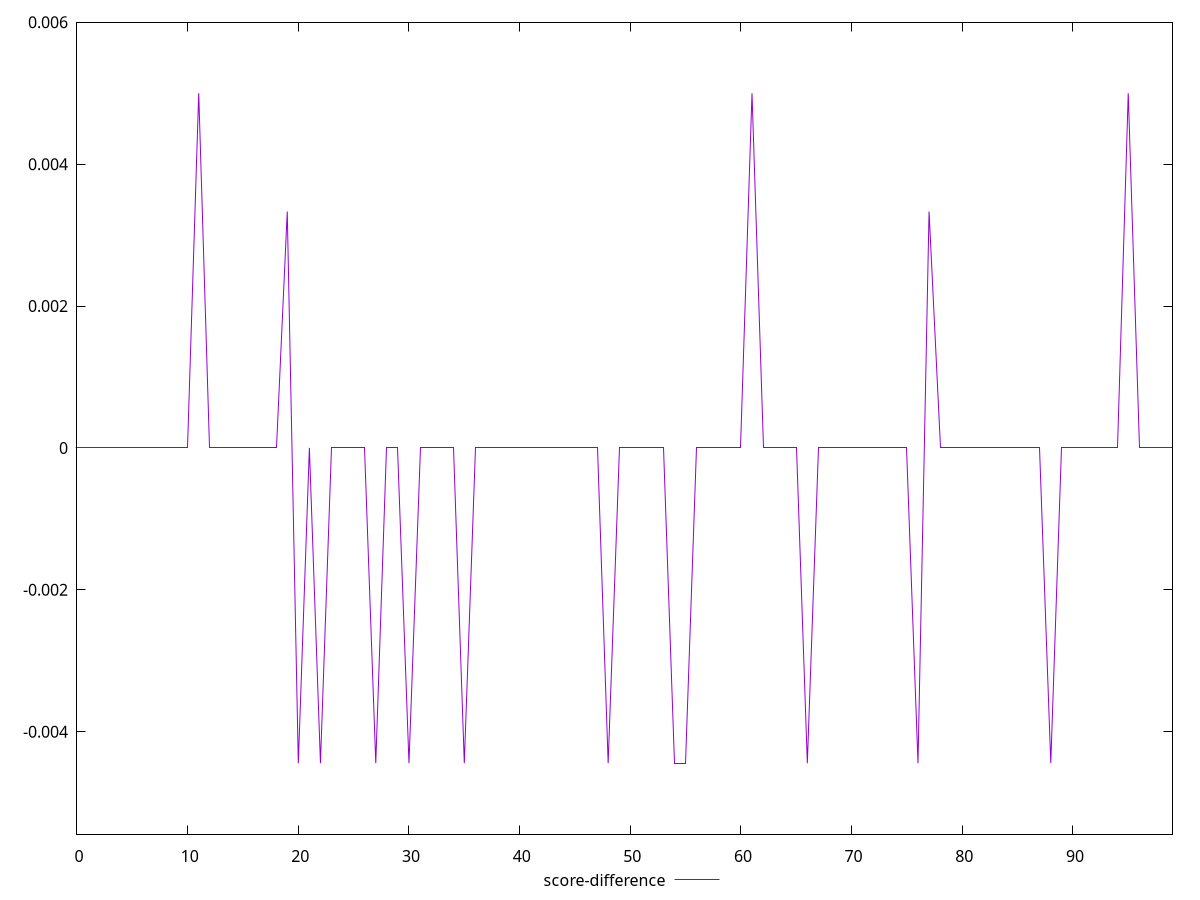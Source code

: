 reset

$scoreDifference <<EOF
0 0
1 0
2 0
3 0
4 0
5 0
6 0
7 0
8 0
9 0
10 0
11 0.0050000000000000044
12 0
13 0
14 0
15 0
16 0
17 0
18 0
19 0.0033333333333332993
20 -0.004444444444444473
21 0
22 -0.004444444444444473
23 0
24 0
25 0
26 0
27 -0.004444444444444473
28 0
29 0
30 -0.004444444444444473
31 0
32 0
33 0
34 0
35 -0.004444444444444473
36 0
37 0
38 0
39 0
40 0
41 0
42 0
43 0
44 0
45 0
46 0
47 0
48 -0.004444444444444473
49 0
50 0
51 0
52 0
53 0
54 -0.004444444444444473
55 -0.004444444444444473
56 0
57 0
58 0
59 0
60 0
61 0.0050000000000000044
62 0
63 0
64 0
65 0
66 -0.004444444444444473
67 0
68 0
69 0
70 0
71 0
72 0
73 0
74 0
75 0
76 -0.004444444444444473
77 0.0033333333333332993
78 0
79 0
80 0
81 0
82 0
83 0
84 0
85 0
86 0
87 0
88 -0.004444444444444473
89 0
90 0
91 0
92 0
93 0
94 0
95 0.0050000000000000044
96 0
97 0
98 0
99 0
EOF

set key outside below
set xrange [0:99]
set yrange [-0.005444444444444473:0.0060000000000000045]
set trange [-0.005444444444444473:0.0060000000000000045]
set terminal svg size 640, 500 enhanced background rgb 'white'
set output "reprap/uses-http2/samples/pages+cached+noexternal+nocss/score-difference/values.svg"

plot $scoreDifference title "score-difference" with line

reset

